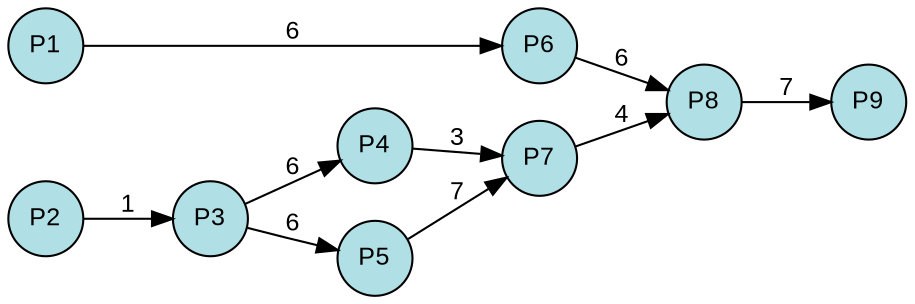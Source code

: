 digraph {
  splines=true;
node [margin=0 fontname=arial fontcolor=black fontsize=12 shape=circle width=0.5 fixedsize=true style=filled fillcolor=powderblue]
  1 [label="P1"]
  2 [label="P2"]
  3 [label="P3"]
  4 [label="P4"]
  5 [label="P5"]
  6 [label="P6"]
  7 [label="P7"]
  8 [label="P8"]
  9 [label="P9"]
rankdir=LR
edge [margin=0 fontname=arial fontcolor=black fontsize=12]
	2 -> 3 [label="1"]
	3 -> 4 [label="6"]
	3 -> 5 [label="6"]
	1 -> 6 [label="6"]
	4 -> 7 [label="3"]
	5 -> 7 [label="7"]
	6 -> 8 [label="6"]
	7 -> 8 [label="4"]
	8 -> 9 [label="7"]
	{rank=same  1, 2 }
	{rank=same  3 }
	{rank=same  4, 5 }
	{rank=same  6, 7 }
	{rank=same  8 }
	{rank=same  9 }
} 
